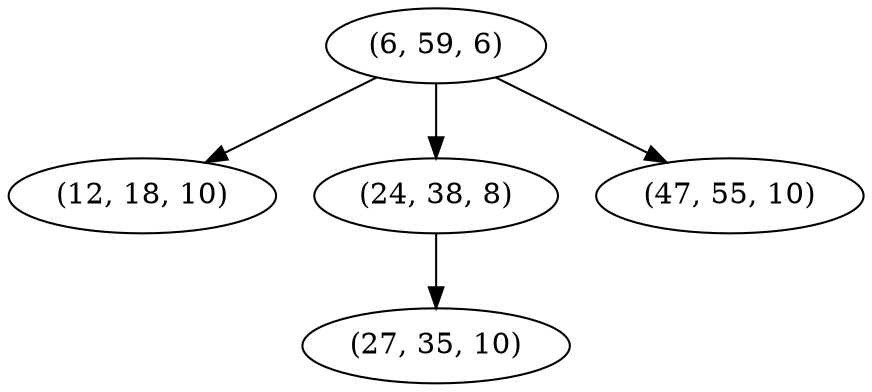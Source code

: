 digraph tree {
    "(6, 59, 6)";
    "(12, 18, 10)";
    "(24, 38, 8)";
    "(27, 35, 10)";
    "(47, 55, 10)";
    "(6, 59, 6)" -> "(12, 18, 10)";
    "(6, 59, 6)" -> "(24, 38, 8)";
    "(6, 59, 6)" -> "(47, 55, 10)";
    "(24, 38, 8)" -> "(27, 35, 10)";
}
